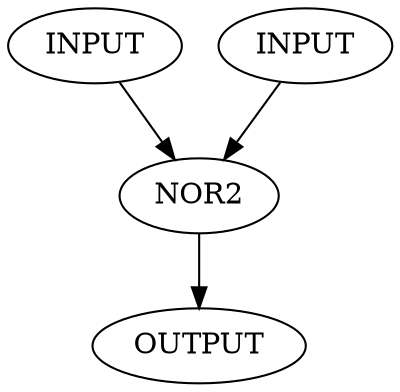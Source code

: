 
digraph test {

I1 [label = "INPUT"];
I2 [label = "INPUT"];

GATE [label = "NOR2"];

O [label = "OUTPUT"];

I1 -> GATE -> O;
I2 -> GATE;

}
